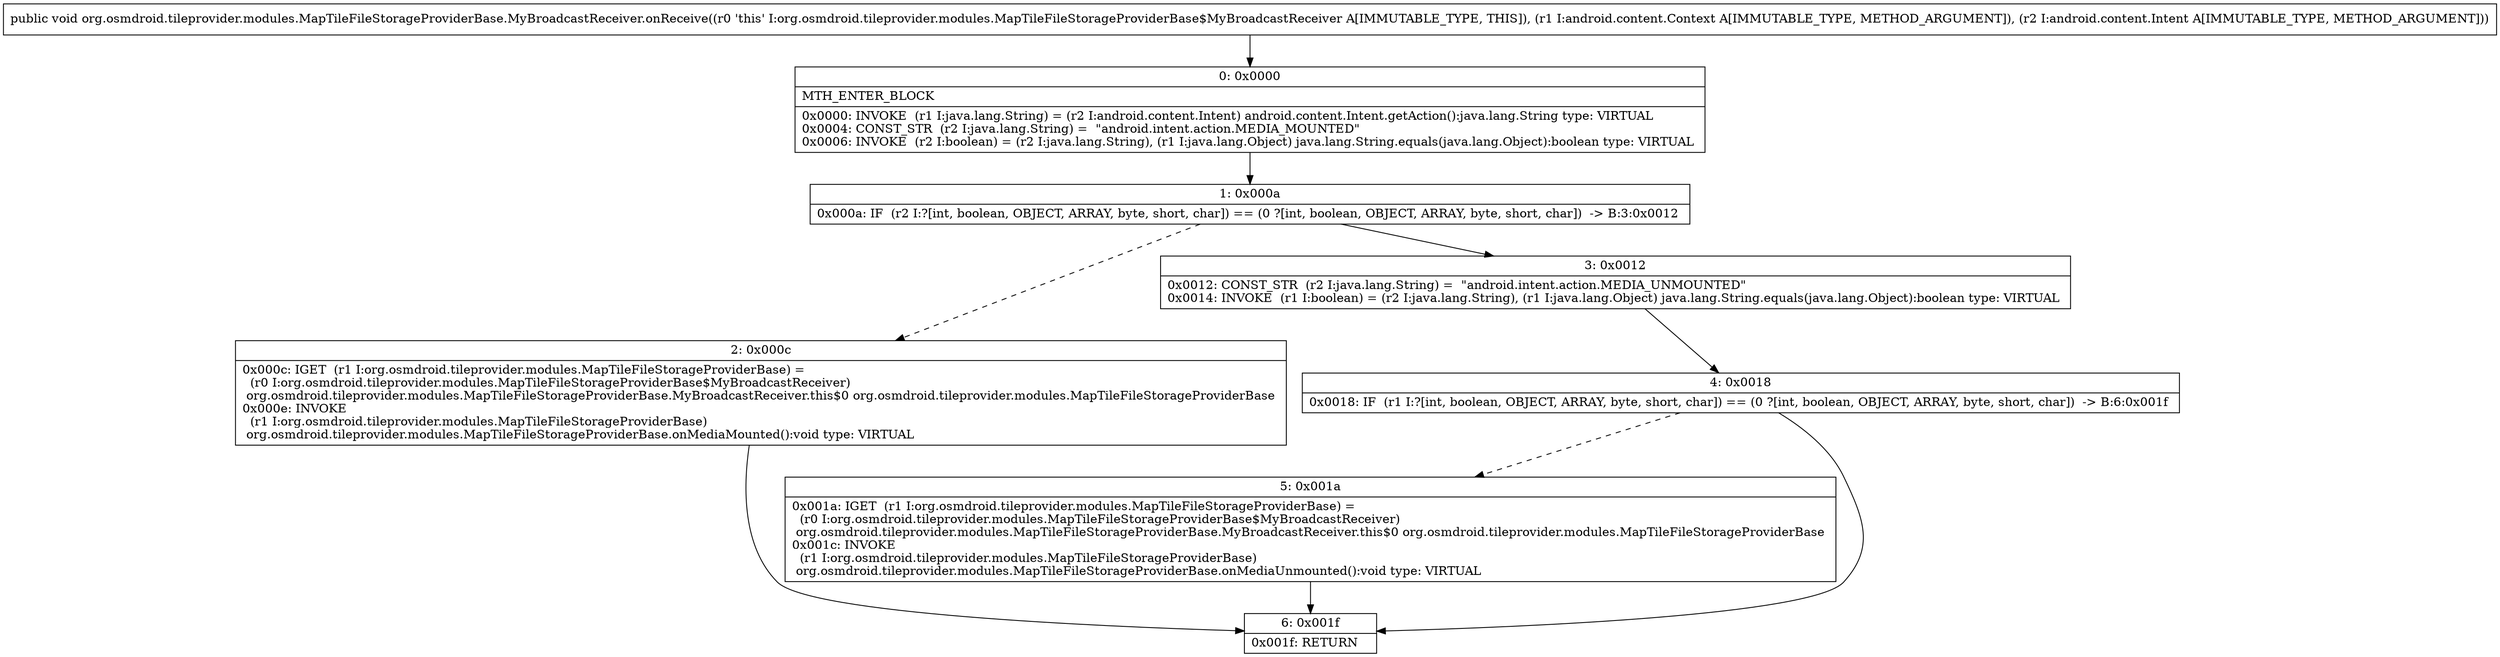 digraph "CFG fororg.osmdroid.tileprovider.modules.MapTileFileStorageProviderBase.MyBroadcastReceiver.onReceive(Landroid\/content\/Context;Landroid\/content\/Intent;)V" {
Node_0 [shape=record,label="{0\:\ 0x0000|MTH_ENTER_BLOCK\l|0x0000: INVOKE  (r1 I:java.lang.String) = (r2 I:android.content.Intent) android.content.Intent.getAction():java.lang.String type: VIRTUAL \l0x0004: CONST_STR  (r2 I:java.lang.String) =  \"android.intent.action.MEDIA_MOUNTED\" \l0x0006: INVOKE  (r2 I:boolean) = (r2 I:java.lang.String), (r1 I:java.lang.Object) java.lang.String.equals(java.lang.Object):boolean type: VIRTUAL \l}"];
Node_1 [shape=record,label="{1\:\ 0x000a|0x000a: IF  (r2 I:?[int, boolean, OBJECT, ARRAY, byte, short, char]) == (0 ?[int, boolean, OBJECT, ARRAY, byte, short, char])  \-\> B:3:0x0012 \l}"];
Node_2 [shape=record,label="{2\:\ 0x000c|0x000c: IGET  (r1 I:org.osmdroid.tileprovider.modules.MapTileFileStorageProviderBase) = \l  (r0 I:org.osmdroid.tileprovider.modules.MapTileFileStorageProviderBase$MyBroadcastReceiver)\l org.osmdroid.tileprovider.modules.MapTileFileStorageProviderBase.MyBroadcastReceiver.this$0 org.osmdroid.tileprovider.modules.MapTileFileStorageProviderBase \l0x000e: INVOKE  \l  (r1 I:org.osmdroid.tileprovider.modules.MapTileFileStorageProviderBase)\l org.osmdroid.tileprovider.modules.MapTileFileStorageProviderBase.onMediaMounted():void type: VIRTUAL \l}"];
Node_3 [shape=record,label="{3\:\ 0x0012|0x0012: CONST_STR  (r2 I:java.lang.String) =  \"android.intent.action.MEDIA_UNMOUNTED\" \l0x0014: INVOKE  (r1 I:boolean) = (r2 I:java.lang.String), (r1 I:java.lang.Object) java.lang.String.equals(java.lang.Object):boolean type: VIRTUAL \l}"];
Node_4 [shape=record,label="{4\:\ 0x0018|0x0018: IF  (r1 I:?[int, boolean, OBJECT, ARRAY, byte, short, char]) == (0 ?[int, boolean, OBJECT, ARRAY, byte, short, char])  \-\> B:6:0x001f \l}"];
Node_5 [shape=record,label="{5\:\ 0x001a|0x001a: IGET  (r1 I:org.osmdroid.tileprovider.modules.MapTileFileStorageProviderBase) = \l  (r0 I:org.osmdroid.tileprovider.modules.MapTileFileStorageProviderBase$MyBroadcastReceiver)\l org.osmdroid.tileprovider.modules.MapTileFileStorageProviderBase.MyBroadcastReceiver.this$0 org.osmdroid.tileprovider.modules.MapTileFileStorageProviderBase \l0x001c: INVOKE  \l  (r1 I:org.osmdroid.tileprovider.modules.MapTileFileStorageProviderBase)\l org.osmdroid.tileprovider.modules.MapTileFileStorageProviderBase.onMediaUnmounted():void type: VIRTUAL \l}"];
Node_6 [shape=record,label="{6\:\ 0x001f|0x001f: RETURN   \l}"];
MethodNode[shape=record,label="{public void org.osmdroid.tileprovider.modules.MapTileFileStorageProviderBase.MyBroadcastReceiver.onReceive((r0 'this' I:org.osmdroid.tileprovider.modules.MapTileFileStorageProviderBase$MyBroadcastReceiver A[IMMUTABLE_TYPE, THIS]), (r1 I:android.content.Context A[IMMUTABLE_TYPE, METHOD_ARGUMENT]), (r2 I:android.content.Intent A[IMMUTABLE_TYPE, METHOD_ARGUMENT])) }"];
MethodNode -> Node_0;
Node_0 -> Node_1;
Node_1 -> Node_2[style=dashed];
Node_1 -> Node_3;
Node_2 -> Node_6;
Node_3 -> Node_4;
Node_4 -> Node_5[style=dashed];
Node_4 -> Node_6;
Node_5 -> Node_6;
}

